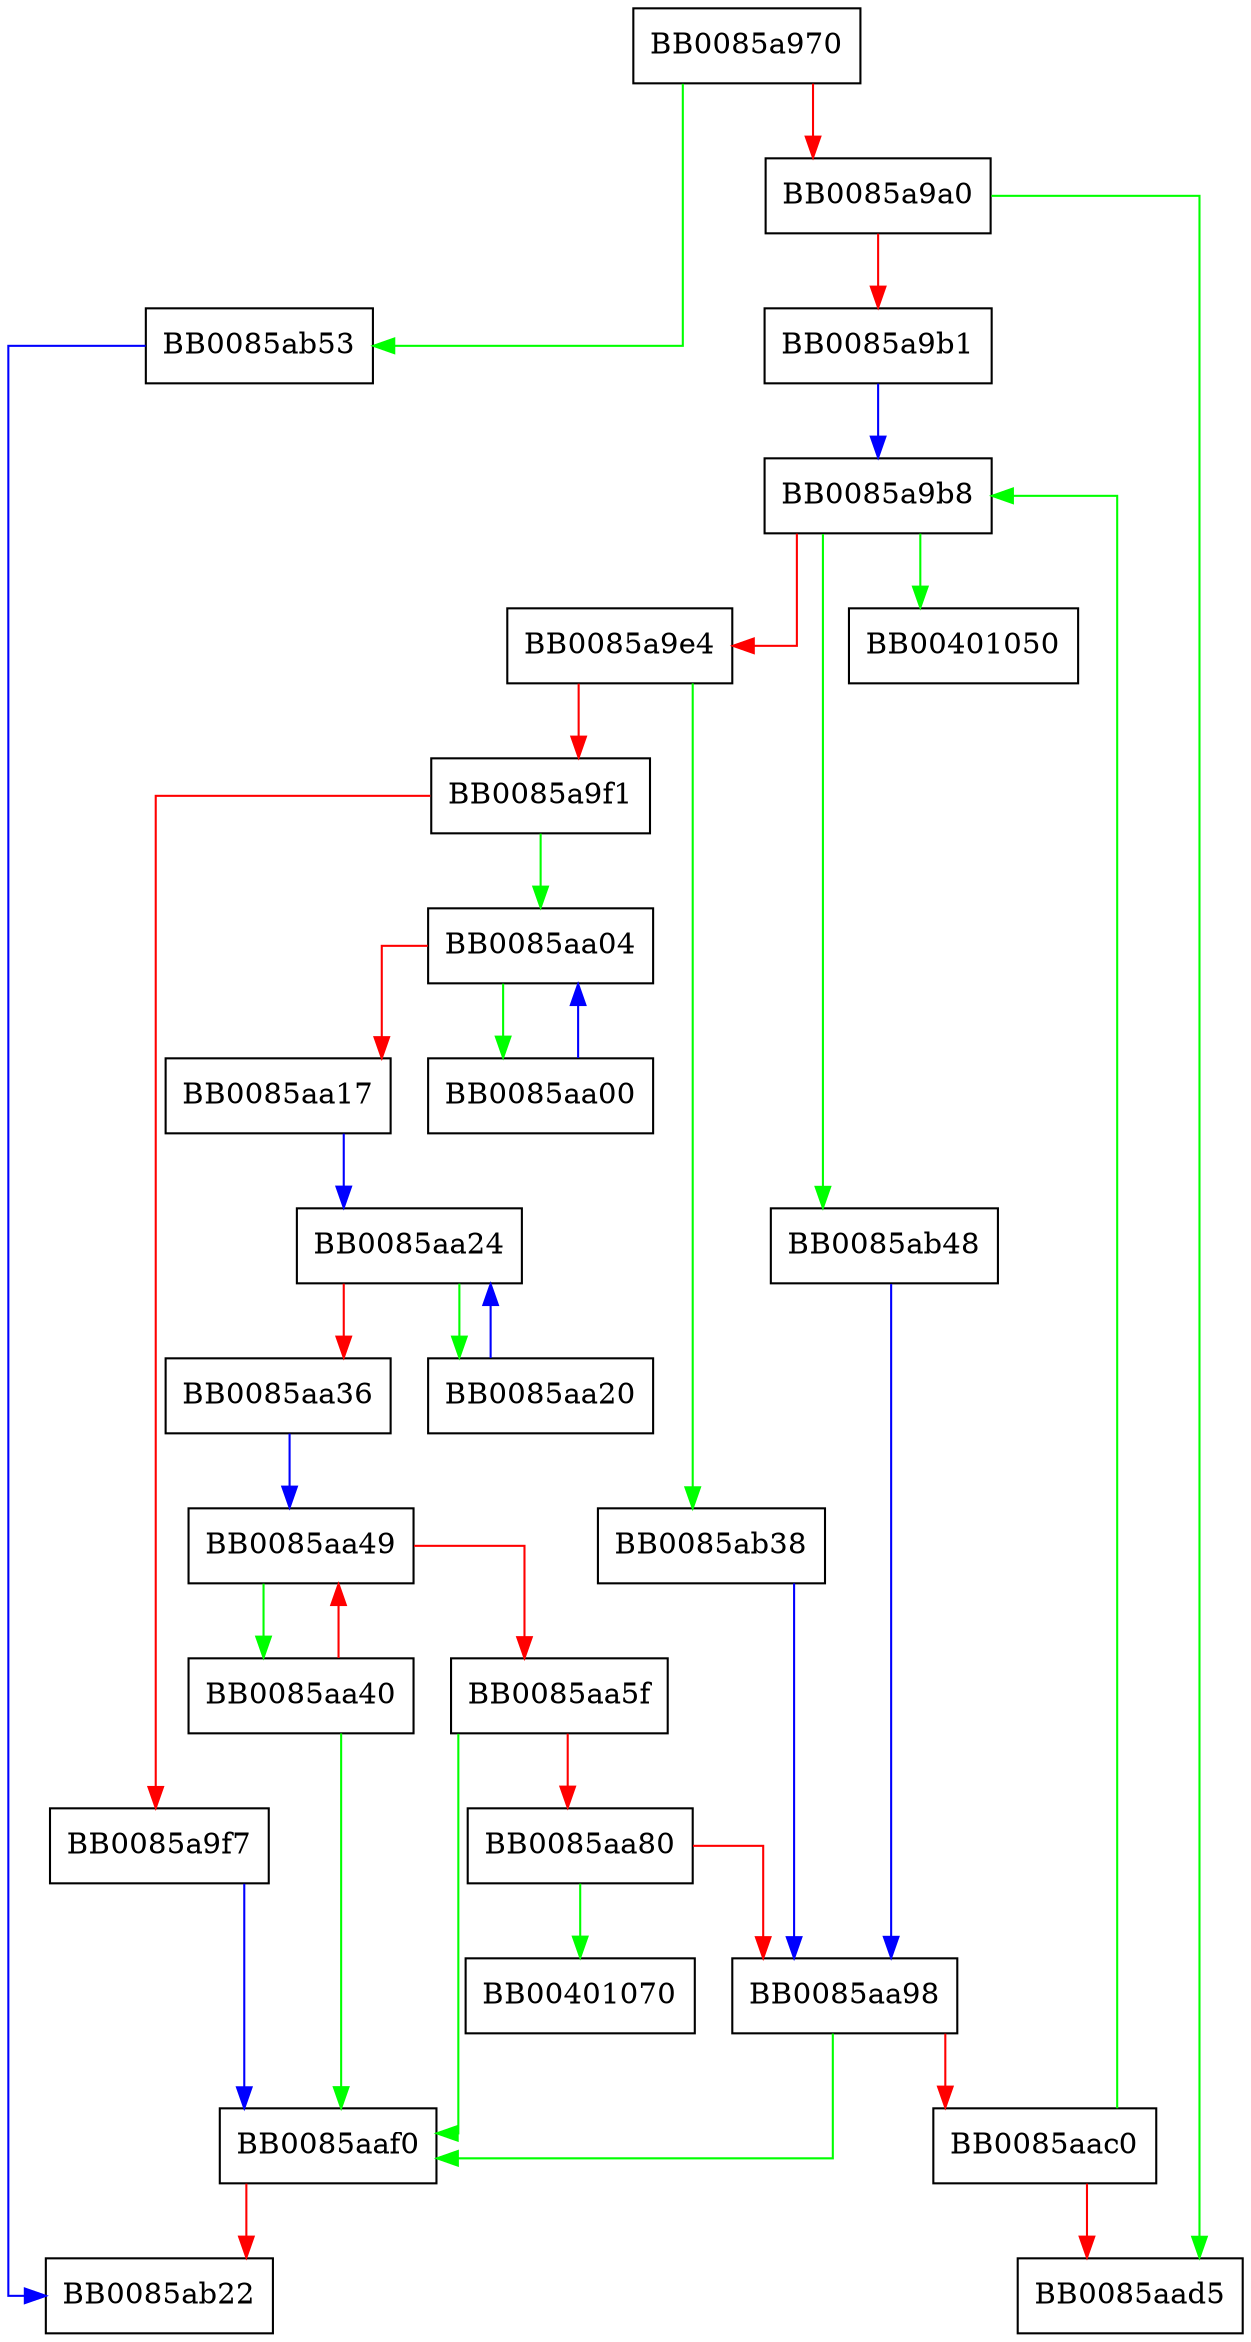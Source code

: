 digraph oid_module_init {
  node [shape="box"];
  graph [splines=ortho];
  BB0085a970 -> BB0085ab53 [color="green"];
  BB0085a970 -> BB0085a9a0 [color="red"];
  BB0085a9a0 -> BB0085aad5 [color="green"];
  BB0085a9a0 -> BB0085a9b1 [color="red"];
  BB0085a9b1 -> BB0085a9b8 [color="blue"];
  BB0085a9b8 -> BB00401050 [color="green"];
  BB0085a9b8 -> BB0085ab48 [color="green"];
  BB0085a9b8 -> BB0085a9e4 [color="red"];
  BB0085a9e4 -> BB0085ab38 [color="green"];
  BB0085a9e4 -> BB0085a9f1 [color="red"];
  BB0085a9f1 -> BB0085aa04 [color="green"];
  BB0085a9f1 -> BB0085a9f7 [color="red"];
  BB0085a9f7 -> BB0085aaf0 [color="blue"];
  BB0085aa00 -> BB0085aa04 [color="blue"];
  BB0085aa04 -> BB0085aa00 [color="green"];
  BB0085aa04 -> BB0085aa17 [color="red"];
  BB0085aa17 -> BB0085aa24 [color="blue"];
  BB0085aa20 -> BB0085aa24 [color="blue"];
  BB0085aa24 -> BB0085aa20 [color="green"];
  BB0085aa24 -> BB0085aa36 [color="red"];
  BB0085aa36 -> BB0085aa49 [color="blue"];
  BB0085aa40 -> BB0085aaf0 [color="green"];
  BB0085aa40 -> BB0085aa49 [color="red"];
  BB0085aa49 -> BB0085aa40 [color="green"];
  BB0085aa49 -> BB0085aa5f [color="red"];
  BB0085aa5f -> BB0085aaf0 [color="green"];
  BB0085aa5f -> BB0085aa80 [color="red"];
  BB0085aa80 -> BB00401070 [color="green"];
  BB0085aa80 -> BB0085aa98 [color="red"];
  BB0085aa98 -> BB0085aaf0 [color="green"];
  BB0085aa98 -> BB0085aac0 [color="red"];
  BB0085aac0 -> BB0085a9b8 [color="green"];
  BB0085aac0 -> BB0085aad5 [color="red"];
  BB0085aaf0 -> BB0085ab22 [color="red"];
  BB0085ab38 -> BB0085aa98 [color="blue"];
  BB0085ab48 -> BB0085aa98 [color="blue"];
  BB0085ab53 -> BB0085ab22 [color="blue"];
}